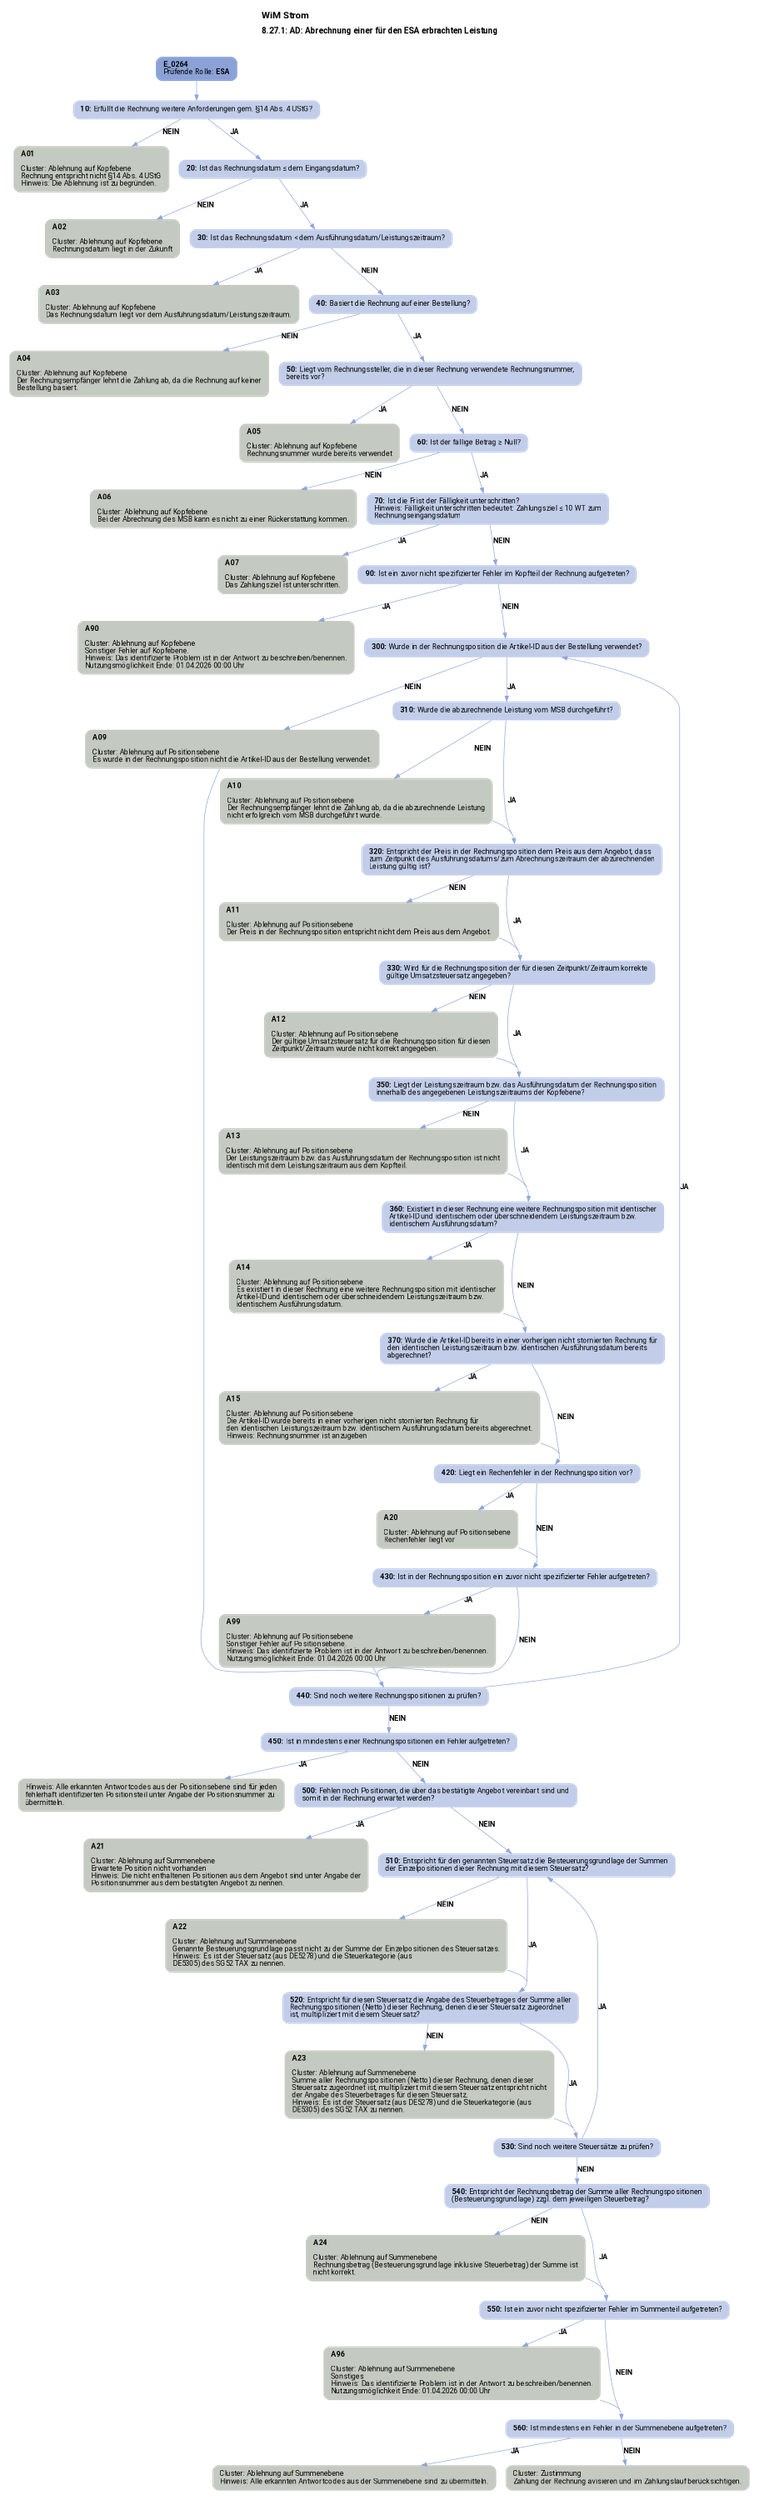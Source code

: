 digraph D {
    labelloc="t";
    label=<<B><FONT POINT-SIZE="18">WiM Strom</FONT></B><BR align="left"/><BR/><B><FONT POINT-SIZE="16">8.27.1: AD: Abrechnung einer für den ESA erbrachten Leistung</FONT></B><BR align="left"/><BR/><BR/><BR/>>;
    ratio="compress";
    concentrate=true;
    pack=true;
    rankdir=TB;
    packmode="array";
    size="20,20";
    fontsize=12;
    pad=0.25;
    "Start" [margin="0.2,0.12", shape=box, style="filled,rounded", penwidth=0.0, fillcolor="#8ba2d7", label=<<B>E_0264</B><BR align="left"/><FONT>Prüfende Rolle: <B>ESA</B></FONT><BR align="center"/>>, fontname="Roboto, sans-serif"];
    "10" [margin="0.2,0.12", shape=box, style="filled,rounded", penwidth=0.0, fillcolor="#c2cee9", label=<<B>10: </B>Erfüllt die Rechnung weitere Anforderungen gem. §14 Abs. 4 UStG?<BR align="left"/>>, fontname="Roboto, sans-serif"];
    "A01" [margin="0.2,0.12", shape=box, style="filled,rounded", penwidth=0.0, fillcolor="#c4cac1", label=<<B>A01</B><BR align="left"/><BR align="left"/><FONT>Cluster: Ablehnung auf Kopfebene<BR align="left"/>Rechnung entspricht nicht §14 Abs. 4 UStG<BR align="left"/>Hinweis: Die Ablehnung ist zu begründen.<BR align="left"/></FONT>>, fontname="Roboto, sans-serif"];
    "20" [margin="0.2,0.12", shape=box, style="filled,rounded", penwidth=0.0, fillcolor="#c2cee9", label=<<B>20: </B>Ist das Rechnungsdatum ≤ dem Eingangsdatum?<BR align="left"/>>, fontname="Roboto, sans-serif"];
    "A02" [margin="0.2,0.12", shape=box, style="filled,rounded", penwidth=0.0, fillcolor="#c4cac1", label=<<B>A02</B><BR align="left"/><BR align="left"/><FONT>Cluster: Ablehnung auf Kopfebene<BR align="left"/>Rechnungsdatum liegt in der Zukunft<BR align="left"/></FONT>>, fontname="Roboto, sans-serif"];
    "30" [margin="0.2,0.12", shape=box, style="filled,rounded", penwidth=0.0, fillcolor="#c2cee9", label=<<B>30: </B>Ist das Rechnungsdatum &lt; dem Ausführungsdatum/Leistungszeitraum?<BR align="left"/>>, fontname="Roboto, sans-serif"];
    "A03" [margin="0.2,0.12", shape=box, style="filled,rounded", penwidth=0.0, fillcolor="#c4cac1", label=<<B>A03</B><BR align="left"/><BR align="left"/><FONT>Cluster: Ablehnung auf Kopfebene<BR align="left"/>Das Rechnungsdatum liegt vor dem Ausführungsdatum/Leistungszeitraum.<BR align="left"/></FONT>>, fontname="Roboto, sans-serif"];
    "40" [margin="0.2,0.12", shape=box, style="filled,rounded", penwidth=0.0, fillcolor="#c2cee9", label=<<B>40: </B>Basiert die Rechnung auf einer Bestellung?<BR align="left"/>>, fontname="Roboto, sans-serif"];
    "A04" [margin="0.2,0.12", shape=box, style="filled,rounded", penwidth=0.0, fillcolor="#c4cac1", label=<<B>A04</B><BR align="left"/><BR align="left"/><FONT>Cluster: Ablehnung auf Kopfebene<BR align="left"/>Der Rechnungsempfänger lehnt die Zahlung ab, da die Rechnung auf keiner<BR align="left"/>Bestellung basiert.<BR align="left"/></FONT>>, fontname="Roboto, sans-serif"];
    "50" [margin="0.2,0.12", shape=box, style="filled,rounded", penwidth=0.0, fillcolor="#c2cee9", label=<<B>50: </B>Liegt vom Rechnungssteller, die in dieser Rechnung verwendete Rechnungsnummer,<BR align="left"/>bereits vor?<BR align="left"/>>, fontname="Roboto, sans-serif"];
    "A05" [margin="0.2,0.12", shape=box, style="filled,rounded", penwidth=0.0, fillcolor="#c4cac1", label=<<B>A05</B><BR align="left"/><BR align="left"/><FONT>Cluster: Ablehnung auf Kopfebene<BR align="left"/>Rechnungsnummer wurde bereits verwendet<BR align="left"/></FONT>>, fontname="Roboto, sans-serif"];
    "60" [margin="0.2,0.12", shape=box, style="filled,rounded", penwidth=0.0, fillcolor="#c2cee9", label=<<B>60: </B>Ist der fällige Betrag ≥ Null?<BR align="left"/>>, fontname="Roboto, sans-serif"];
    "A06" [margin="0.2,0.12", shape=box, style="filled,rounded", penwidth=0.0, fillcolor="#c4cac1", label=<<B>A06</B><BR align="left"/><BR align="left"/><FONT>Cluster: Ablehnung auf Kopfebene<BR align="left"/>Bei der Abrechnung des MSB kann es nicht zu einer Rückerstattung kommen.<BR align="left"/></FONT>>, fontname="Roboto, sans-serif"];
    "70" [margin="0.2,0.12", shape=box, style="filled,rounded", penwidth=0.0, fillcolor="#c2cee9", label=<<B>70: </B>Ist die Frist der Fälligkeit unterschritten?<BR align="left"/>Hinweis: Fälligkeit unterschritten bedeutet: Zahlungsziel ≤ 10 WT zum<BR align="left"/>Rechnungseingangsdatum<BR align="left"/>>, fontname="Roboto, sans-serif"];
    "A07" [margin="0.2,0.12", shape=box, style="filled,rounded", penwidth=0.0, fillcolor="#c4cac1", label=<<B>A07</B><BR align="left"/><BR align="left"/><FONT>Cluster: Ablehnung auf Kopfebene<BR align="left"/>Das Zahlungsziel ist unterschritten.<BR align="left"/></FONT>>, fontname="Roboto, sans-serif"];
    "90" [margin="0.2,0.12", shape=box, style="filled,rounded", penwidth=0.0, fillcolor="#c2cee9", label=<<B>90: </B>Ist ein zuvor nicht spezifizierter Fehler im Kopfteil der Rechnung aufgetreten?<BR align="left"/>>, fontname="Roboto, sans-serif"];
    "A90" [margin="0.2,0.12", shape=box, style="filled,rounded", penwidth=0.0, fillcolor="#c4cac1", label=<<B>A90</B><BR align="left"/><BR align="left"/><FONT>Cluster: Ablehnung auf Kopfebene<BR align="left"/>Sonstiger Fehler auf Kopfebene.<BR align="left"/>Hinweis: Das identifizierte Problem ist in der Antwort zu beschreiben/benennen.<BR align="left"/>Nutzungsmöglichkeit Ende: 01.04.2026 00:00 Uhr<BR align="left"/></FONT>>, fontname="Roboto, sans-serif"];
    "300" [margin="0.2,0.12", shape=box, style="filled,rounded", penwidth=0.0, fillcolor="#c2cee9", label=<<B>300: </B>Wurde in der Rechnungsposition die Artikel-ID aus der Bestellung verwendet?<BR align="left"/>>, fontname="Roboto, sans-serif"];
    "A09_440" [margin="0.2,0.12", shape=box, style="filled,rounded", penwidth=0.0, fillcolor="#c4cac1", label=<<B>A09</B><BR align="left"/><BR align="left"/><FONT>Cluster: Ablehnung auf Positionsebene<BR align="left"/>Es wurde in der Rechnungsposition nicht die Artikel-ID aus der Bestellung verwendet.<BR align="left"/></FONT>>, fontname="Roboto, sans-serif"];
    "310" [margin="0.2,0.12", shape=box, style="filled,rounded", penwidth=0.0, fillcolor="#c2cee9", label=<<B>310: </B>Wurde die abzurechnende Leistung vom MSB durchgeführt?<BR align="left"/>>, fontname="Roboto, sans-serif"];
    "A10_320" [margin="0.2,0.12", shape=box, style="filled,rounded", penwidth=0.0, fillcolor="#c4cac1", label=<<B>A10</B><BR align="left"/><BR align="left"/><FONT>Cluster: Ablehnung auf Positionsebene<BR align="left"/>Der Rechnungsempfänger lehnt die Zahlung ab, da die abzurechnende Leistung<BR align="left"/>nicht erfolgreich vom MSB durchgeführt wurde.<BR align="left"/></FONT>>, fontname="Roboto, sans-serif"];
    "320" [margin="0.2,0.12", shape=box, style="filled,rounded", penwidth=0.0, fillcolor="#c2cee9", label=<<B>320: </B>Entspricht der Preis in der Rechnungsposition dem Preis aus dem Angebot, dass<BR align="left"/>zum Zeitpunkt des Ausführungsdatums/zum Abrechnungszeitraum der abzurechnenden<BR align="left"/>Leistung gültig ist?<BR align="left"/>>, fontname="Roboto, sans-serif"];
    "A11_330" [margin="0.2,0.12", shape=box, style="filled,rounded", penwidth=0.0, fillcolor="#c4cac1", label=<<B>A11</B><BR align="left"/><BR align="left"/><FONT>Cluster: Ablehnung auf Positionsebene<BR align="left"/>Der Preis in der Rechnungsposition entspricht nicht dem Preis aus dem Angebot.<BR align="left"/></FONT>>, fontname="Roboto, sans-serif"];
    "330" [margin="0.2,0.12", shape=box, style="filled,rounded", penwidth=0.0, fillcolor="#c2cee9", label=<<B>330: </B>Wird für die Rechnungsposition der für diesen Zeitpunkt/Zeitraum korrekte<BR align="left"/>gültige Umsatzsteuersatz angegeben?<BR align="left"/>>, fontname="Roboto, sans-serif"];
    "A12_350" [margin="0.2,0.12", shape=box, style="filled,rounded", penwidth=0.0, fillcolor="#c4cac1", label=<<B>A12</B><BR align="left"/><BR align="left"/><FONT>Cluster: Ablehnung auf Positionsebene<BR align="left"/>Der gültige Umsatzsteuersatz für die Rechnungsposition für diesen<BR align="left"/>Zeitpunkt/Zeitraum wurde nicht korrekt angegeben.<BR align="left"/></FONT>>, fontname="Roboto, sans-serif"];
    "350" [margin="0.2,0.12", shape=box, style="filled,rounded", penwidth=0.0, fillcolor="#c2cee9", label=<<B>350: </B>Liegt der Leistungszeitraum bzw. das Ausführungsdatum der Rechnungsposition<BR align="left"/>innerhalb des angegebenen Leistungszeitraums der Kopfebene?<BR align="left"/>>, fontname="Roboto, sans-serif"];
    "A13_360" [margin="0.2,0.12", shape=box, style="filled,rounded", penwidth=0.0, fillcolor="#c4cac1", label=<<B>A13</B><BR align="left"/><BR align="left"/><FONT>Cluster: Ablehnung auf Positionsebene<BR align="left"/>Der Leistungszeitraum bzw. das Ausführungsdatum der Rechnungsposition ist nicht<BR align="left"/>identisch mit dem Leistungszeitraum aus dem Kopfteil.<BR align="left"/></FONT>>, fontname="Roboto, sans-serif"];
    "360" [margin="0.2,0.12", shape=box, style="filled,rounded", penwidth=0.0, fillcolor="#c2cee9", label=<<B>360: </B>Existiert in dieser Rechnung eine weitere Rechnungsposition mit identischer<BR align="left"/>Artikel-ID und identischem oder überschneidendem Leistungszeitraum bzw.<BR align="left"/>identischem Ausführungsdatum?<BR align="left"/>>, fontname="Roboto, sans-serif"];
    "A14_370" [margin="0.2,0.12", shape=box, style="filled,rounded", penwidth=0.0, fillcolor="#c4cac1", label=<<B>A14</B><BR align="left"/><BR align="left"/><FONT>Cluster: Ablehnung auf Positionsebene<BR align="left"/>Es existiert in dieser Rechnung eine weitere Rechnungsposition mit identischer<BR align="left"/>Artikel-ID und identischem oder überschneidendem Leistungszeitraum bzw.<BR align="left"/>identischem Ausführungsdatum.<BR align="left"/></FONT>>, fontname="Roboto, sans-serif"];
    "370" [margin="0.2,0.12", shape=box, style="filled,rounded", penwidth=0.0, fillcolor="#c2cee9", label=<<B>370: </B>Wurde die Artikel-ID bereits in einer vorherigen nicht stornierten Rechnung für<BR align="left"/>den identischen Leistungszeitraum bzw. identischen Ausführungsdatum bereits<BR align="left"/>abgerechnet?<BR align="left"/>>, fontname="Roboto, sans-serif"];
    "A15_420" [margin="0.2,0.12", shape=box, style="filled,rounded", penwidth=0.0, fillcolor="#c4cac1", label=<<B>A15</B><BR align="left"/><BR align="left"/><FONT>Cluster: Ablehnung auf Positionsebene<BR align="left"/>Die Artikel-ID wurde bereits in einer vorherigen nicht stornierten Rechnung für<BR align="left"/>den identischen Leistungszeitraum bzw. identischem Ausführungsdatum bereits abgerechnet.<BR align="left"/>Hinweis: Rechnungsnummer ist anzugeben<BR align="left"/></FONT>>, fontname="Roboto, sans-serif"];
    "420" [margin="0.2,0.12", shape=box, style="filled,rounded", penwidth=0.0, fillcolor="#c2cee9", label=<<B>420: </B>Liegt ein Rechenfehler in der Rechnungsposition vor?<BR align="left"/>>, fontname="Roboto, sans-serif"];
    "A20_430" [margin="0.2,0.12", shape=box, style="filled,rounded", penwidth=0.0, fillcolor="#c4cac1", label=<<B>A20</B><BR align="left"/><BR align="left"/><FONT>Cluster: Ablehnung auf Positionsebene<BR align="left"/>Rechenfehler liegt vor<BR align="left"/></FONT>>, fontname="Roboto, sans-serif"];
    "430" [margin="0.2,0.12", shape=box, style="filled,rounded", penwidth=0.0, fillcolor="#c2cee9", label=<<B>430: </B>Ist in der Rechnungsposition ein zuvor nicht spezifizierter Fehler aufgetreten?<BR align="left"/>>, fontname="Roboto, sans-serif"];
    "A99_440" [margin="0.2,0.12", shape=box, style="filled,rounded", penwidth=0.0, fillcolor="#c4cac1", label=<<B>A99</B><BR align="left"/><BR align="left"/><FONT>Cluster: Ablehnung auf Positionsebene<BR align="left"/>Sonstiger Fehler auf Positionsebene.<BR align="left"/>Hinweis: Das identifizierte Problem ist in der Antwort zu beschreiben/benennen.<BR align="left"/>Nutzungsmöglichkeit Ende: 01.04.2026 00:00 Uhr<BR align="left"/></FONT>>, fontname="Roboto, sans-serif"];
    "440" [margin="0.2,0.12", shape=box, style="filled,rounded", penwidth=0.0, fillcolor="#c2cee9", label=<<B>440: </B>Sind noch weitere Rechnungspositionen zu prüfen?<BR align="left"/>>, fontname="Roboto, sans-serif"];
    "450" [margin="0.2,0.12", shape=box, style="filled,rounded", penwidth=0.0, fillcolor="#c2cee9", label=<<B>450: </B>Ist in mindestens einer Rechnungspositionen ein Fehler aufgetreten?<BR align="left"/>>, fontname="Roboto, sans-serif"];
    "Hinweis: Alle erkannten Antwortcodes aus der Positionsebene sind für jeden fehlerhaft identifizierten Positionsteil unter Angabe der Positionsnummer zu übermitteln." [margin="0.2,0.12", shape=box, style="filled,rounded", penwidth=0.0, fillcolor="#c4cac1", label=<<FONT>Hinweis: Alle erkannten Antwortcodes aus der Positionsebene sind für jeden<BR align="left"/>fehlerhaft identifizierten Positionsteil unter Angabe der Positionsnummer zu<BR align="left"/>übermitteln.<BR align="left"/></FONT>>, fontname="Roboto, sans-serif"];
    "500" [margin="0.2,0.12", shape=box, style="filled,rounded", penwidth=0.0, fillcolor="#c2cee9", label=<<B>500: </B>Fehlen noch Positionen, die über das bestätigte Angebot vereinbart sind und<BR align="left"/>somit in der Rechnung erwartet werden?<BR align="left"/>>, fontname="Roboto, sans-serif"];
    "A21" [margin="0.2,0.12", shape=box, style="filled,rounded", penwidth=0.0, fillcolor="#c4cac1", label=<<B>A21</B><BR align="left"/><BR align="left"/><FONT>Cluster: Ablehnung auf Summenebene<BR align="left"/>Erwartete Position nicht vorhanden<BR align="left"/>Hinweis: Die nicht enthaltenen Positionen aus dem Angebot sind unter Angabe der<BR align="left"/>Positionsnummer aus dem bestätigten Angebot zu nennen.<BR align="left"/></FONT>>, fontname="Roboto, sans-serif"];
    "510" [margin="0.2,0.12", shape=box, style="filled,rounded", penwidth=0.0, fillcolor="#c2cee9", label=<<B>510: </B>Entspricht für den genannten Steuersatz die Besteuerungsgrundlage der Summen<BR align="left"/>der Einzelpositionen dieser Rechnung mit diesem Steuersatz?<BR align="left"/>>, fontname="Roboto, sans-serif"];
    "A22_520" [margin="0.2,0.12", shape=box, style="filled,rounded", penwidth=0.0, fillcolor="#c4cac1", label=<<B>A22</B><BR align="left"/><BR align="left"/><FONT>Cluster: Ablehnung auf Summenebene<BR align="left"/>Genannte Besteuerungsgrundlage passt nicht zu der Summe der Einzelpositionen des Steuersatzes.<BR align="left"/>Hinweis: Es ist der Steuersatz (aus DE5278) und die Steuerkategorie (aus<BR align="left"/>DE5305) des SG52 TAX zu nennen.<BR align="left"/></FONT>>, fontname="Roboto, sans-serif"];
    "520" [margin="0.2,0.12", shape=box, style="filled,rounded", penwidth=0.0, fillcolor="#c2cee9", label=<<B>520: </B>Entspricht für diesen Steuersatz die Angabe des Steuerbetrages der Summe aller<BR align="left"/>Rechnungspositionen (Netto) dieser Rechnung, denen dieser Steuersatz zugeordnet<BR align="left"/>ist, multipliziert mit diesem Steuersatz?<BR align="left"/>>, fontname="Roboto, sans-serif"];
    "A23_530" [margin="0.2,0.12", shape=box, style="filled,rounded", penwidth=0.0, fillcolor="#c4cac1", label=<<B>A23</B><BR align="left"/><BR align="left"/><FONT>Cluster: Ablehnung auf Summenebene<BR align="left"/>Summe aller Rechnungspositionen (Netto) dieser Rechnung, denen dieser<BR align="left"/>Steuersatz zugeordnet ist, multipliziert mit diesem Steuersatz entspricht nicht<BR align="left"/>der Angabe des Steuerbetrages für diesen Steuersatz.<BR align="left"/>Hinweis: Es ist der Steuersatz (aus DE5278) und die Steuerkategorie (aus<BR align="left"/>DE5305) des SG52 TAX zu nennen.<BR align="left"/></FONT>>, fontname="Roboto, sans-serif"];
    "530" [margin="0.2,0.12", shape=box, style="filled,rounded", penwidth=0.0, fillcolor="#c2cee9", label=<<B>530: </B>Sind noch weitere Steuersätze zu prüfen?<BR align="left"/>>, fontname="Roboto, sans-serif"];
    "540" [margin="0.2,0.12", shape=box, style="filled,rounded", penwidth=0.0, fillcolor="#c2cee9", label=<<B>540: </B>Entspricht der Rechnungsbetrag der Summe aller Rechnungspositionen<BR align="left"/>(Besteuerungsgrundlage) zzgl. dem jeweiligen Steuerbetrag?<BR align="left"/>>, fontname="Roboto, sans-serif"];
    "A24_550" [margin="0.2,0.12", shape=box, style="filled,rounded", penwidth=0.0, fillcolor="#c4cac1", label=<<B>A24</B><BR align="left"/><BR align="left"/><FONT>Cluster: Ablehnung auf Summenebene<BR align="left"/>Rechnungsbetrag (Besteuerungsgrundlage inklusive Steuerbetrag) der Summe ist<BR align="left"/>nicht korrekt.<BR align="left"/></FONT>>, fontname="Roboto, sans-serif"];
    "550" [margin="0.2,0.12", shape=box, style="filled,rounded", penwidth=0.0, fillcolor="#c2cee9", label=<<B>550: </B>Ist ein zuvor nicht spezifizierter Fehler im Summenteil aufgetreten?<BR align="left"/>>, fontname="Roboto, sans-serif"];
    "A96_560" [margin="0.2,0.12", shape=box, style="filled,rounded", penwidth=0.0, fillcolor="#c4cac1", label=<<B>A96</B><BR align="left"/><BR align="left"/><FONT>Cluster: Ablehnung auf Summenebene<BR align="left"/>Sonstiges<BR align="left"/>Hinweis: Das identifizierte Problem ist in der Antwort zu beschreiben/benennen.<BR align="left"/>Nutzungsmöglichkeit Ende: 01.04.2026 00:00 Uhr<BR align="left"/></FONT>>, fontname="Roboto, sans-serif"];
    "560" [margin="0.2,0.12", shape=box, style="filled,rounded", penwidth=0.0, fillcolor="#c2cee9", label=<<B>560: </B>Ist mindestens ein Fehler in der Summenebene aufgetreten?<BR align="left"/>>, fontname="Roboto, sans-serif"];
    "Cluster: Ablehnung auf Summenebene
Hinweis: Alle erkannten Antwortcodes aus der Summenebene sind zu übermitteln." [margin="0.2,0.12", shape=box, style="filled,rounded", penwidth=0.0, fillcolor="#c4cac1", label=<<FONT>Cluster: Ablehnung auf Summenebene<BR align="left"/>Hinweis: Alle erkannten Antwortcodes aus der Summenebene sind zu übermitteln.<BR align="left"/></FONT>>, fontname="Roboto, sans-serif"];
    "Cluster: Zustimmung 
Zahlung der Rechnung avisieren und im Zahlungslauf berücksichtigen." [margin="0.2,0.12", shape=box, style="filled,rounded", penwidth=0.0, fillcolor="#c4cac1", label=<<FONT>Cluster: Zustimmung<BR align="left"/>Zahlung der Rechnung avisieren und im Zahlungslauf berücksichtigen.<BR align="left"/></FONT>>, fontname="Roboto, sans-serif"];

    "Start" -> "10" [color="#88a0d6"];
    "10" -> "A01" [label=<<B>NEIN</B>>, color="#88a0d6", fontname="Roboto, sans-serif"];
    "10" -> "20" [label=<<B>JA</B>>, color="#88a0d6", fontname="Roboto, sans-serif"];
    "20" -> "A02" [label=<<B>NEIN</B>>, color="#88a0d6", fontname="Roboto, sans-serif"];
    "20" -> "30" [label=<<B>JA</B>>, color="#88a0d6", fontname="Roboto, sans-serif"];
    "30" -> "A03" [label=<<B>JA</B>>, color="#88a0d6", fontname="Roboto, sans-serif"];
    "30" -> "40" [label=<<B>NEIN</B>>, color="#88a0d6", fontname="Roboto, sans-serif"];
    "40" -> "A04" [label=<<B>NEIN</B>>, color="#88a0d6", fontname="Roboto, sans-serif"];
    "40" -> "50" [label=<<B>JA</B>>, color="#88a0d6", fontname="Roboto, sans-serif"];
    "50" -> "A05" [label=<<B>JA</B>>, color="#88a0d6", fontname="Roboto, sans-serif"];
    "50" -> "60" [label=<<B>NEIN</B>>, color="#88a0d6", fontname="Roboto, sans-serif"];
    "60" -> "A06" [label=<<B>NEIN</B>>, color="#88a0d6", fontname="Roboto, sans-serif"];
    "60" -> "70" [label=<<B>JA</B>>, color="#88a0d6", fontname="Roboto, sans-serif"];
    "70" -> "A07" [label=<<B>JA</B>>, color="#88a0d6", fontname="Roboto, sans-serif"];
    "70" -> "90" [label=<<B>NEIN</B>>, color="#88a0d6", fontname="Roboto, sans-serif"];
    "90" -> "A90" [label=<<B>JA</B>>, color="#88a0d6", fontname="Roboto, sans-serif"];
    "90" -> "300" [label=<<B>NEIN</B>>, color="#88a0d6", fontname="Roboto, sans-serif"];
    "300" -> "A09_440" [label=<<B>NEIN</B>>, color="#88a0d6", fontname="Roboto, sans-serif"];
    "300" -> "310" [label=<<B>JA</B>>, color="#88a0d6", fontname="Roboto, sans-serif"];
    "A09_440" -> "440" [color="#88a0d6"];
    "310" -> "A10_320" [label=<<B>NEIN</B>>, color="#88a0d6", fontname="Roboto, sans-serif"];
    "310" -> "320" [label=<<B>JA</B>>, color="#88a0d6", fontname="Roboto, sans-serif"];
    "A10_320" -> "320" [color="#88a0d6"];
    "320" -> "A11_330" [label=<<B>NEIN</B>>, color="#88a0d6", fontname="Roboto, sans-serif"];
    "320" -> "330" [label=<<B>JA</B>>, color="#88a0d6", fontname="Roboto, sans-serif"];
    "A11_330" -> "330" [color="#88a0d6"];
    "330" -> "A12_350" [label=<<B>NEIN</B>>, color="#88a0d6", fontname="Roboto, sans-serif"];
    "330" -> "350" [label=<<B>JA</B>>, color="#88a0d6", fontname="Roboto, sans-serif"];
    "A12_350" -> "350" [color="#88a0d6"];
    "350" -> "A13_360" [label=<<B>NEIN</B>>, color="#88a0d6", fontname="Roboto, sans-serif"];
    "350" -> "360" [label=<<B>JA</B>>, color="#88a0d6", fontname="Roboto, sans-serif"];
    "A13_360" -> "360" [color="#88a0d6"];
    "360" -> "A14_370" [label=<<B>JA</B>>, color="#88a0d6", fontname="Roboto, sans-serif"];
    "360" -> "370" [label=<<B>NEIN</B>>, color="#88a0d6", fontname="Roboto, sans-serif"];
    "A14_370" -> "370" [color="#88a0d6"];
    "370" -> "A15_420" [label=<<B>JA</B>>, color="#88a0d6", fontname="Roboto, sans-serif"];
    "370" -> "420" [label=<<B>NEIN</B>>, color="#88a0d6", fontname="Roboto, sans-serif"];
    "A15_420" -> "420" [color="#88a0d6"];
    "420" -> "A20_430" [label=<<B>JA</B>>, color="#88a0d6", fontname="Roboto, sans-serif"];
    "420" -> "430" [label=<<B>NEIN</B>>, color="#88a0d6", fontname="Roboto, sans-serif"];
    "A20_430" -> "430" [color="#88a0d6"];
    "430" -> "A99_440" [label=<<B>JA</B>>, color="#88a0d6", fontname="Roboto, sans-serif"];
    "430" -> "440" [label=<<B>NEIN</B>>, color="#88a0d6", fontname="Roboto, sans-serif"];
    "A99_440" -> "440" [color="#88a0d6"];
    "440" -> "300" [label=<<B>JA</B>>, color="#88a0d6", fontname="Roboto, sans-serif"];
    "440" -> "450" [label=<<B>NEIN</B>>, color="#88a0d6", fontname="Roboto, sans-serif"];
    "450" -> "Hinweis: Alle erkannten Antwortcodes aus der Positionsebene sind für jeden fehlerhaft identifizierten Positionsteil unter Angabe der Positionsnummer zu übermitteln." [label=<<B>JA</B>>, color="#88a0d6", fontname="Roboto, sans-serif"];
    "450" -> "500" [label=<<B>NEIN</B>>, color="#88a0d6", fontname="Roboto, sans-serif"];
    "500" -> "A21" [label=<<B>JA</B>>, color="#88a0d6", fontname="Roboto, sans-serif"];
    "500" -> "510" [label=<<B>NEIN</B>>, color="#88a0d6", fontname="Roboto, sans-serif"];
    "510" -> "A22_520" [label=<<B>NEIN</B>>, color="#88a0d6", fontname="Roboto, sans-serif"];
    "510" -> "520" [label=<<B>JA</B>>, color="#88a0d6", fontname="Roboto, sans-serif"];
    "A22_520" -> "520" [color="#88a0d6"];
    "520" -> "A23_530" [label=<<B>NEIN</B>>, color="#88a0d6", fontname="Roboto, sans-serif"];
    "520" -> "530" [label=<<B>JA</B>>, color="#88a0d6", fontname="Roboto, sans-serif"];
    "A23_530" -> "530" [color="#88a0d6"];
    "530" -> "510" [label=<<B>JA</B>>, color="#88a0d6", fontname="Roboto, sans-serif"];
    "530" -> "540" [label=<<B>NEIN</B>>, color="#88a0d6", fontname="Roboto, sans-serif"];
    "540" -> "A24_550" [label=<<B>NEIN</B>>, color="#88a0d6", fontname="Roboto, sans-serif"];
    "540" -> "550" [label=<<B>JA</B>>, color="#88a0d6", fontname="Roboto, sans-serif"];
    "A24_550" -> "550" [color="#88a0d6"];
    "550" -> "A96_560" [label=<<B>JA</B>>, color="#88a0d6", fontname="Roboto, sans-serif"];
    "550" -> "560" [label=<<B>NEIN</B>>, color="#88a0d6", fontname="Roboto, sans-serif"];
    "A96_560" -> "560" [color="#88a0d6"];
    "560" -> "Cluster: Ablehnung auf Summenebene
Hinweis: Alle erkannten Antwortcodes aus der Summenebene sind zu übermitteln." [label=<<B>JA</B>>, color="#88a0d6", fontname="Roboto, sans-serif"];
    "560" -> "Cluster: Zustimmung 
Zahlung der Rechnung avisieren und im Zahlungslauf berücksichtigen." [label=<<B>NEIN</B>>, color="#88a0d6", fontname="Roboto, sans-serif"];

    bgcolor="transparent";
fontname="Roboto, sans-serif";
}